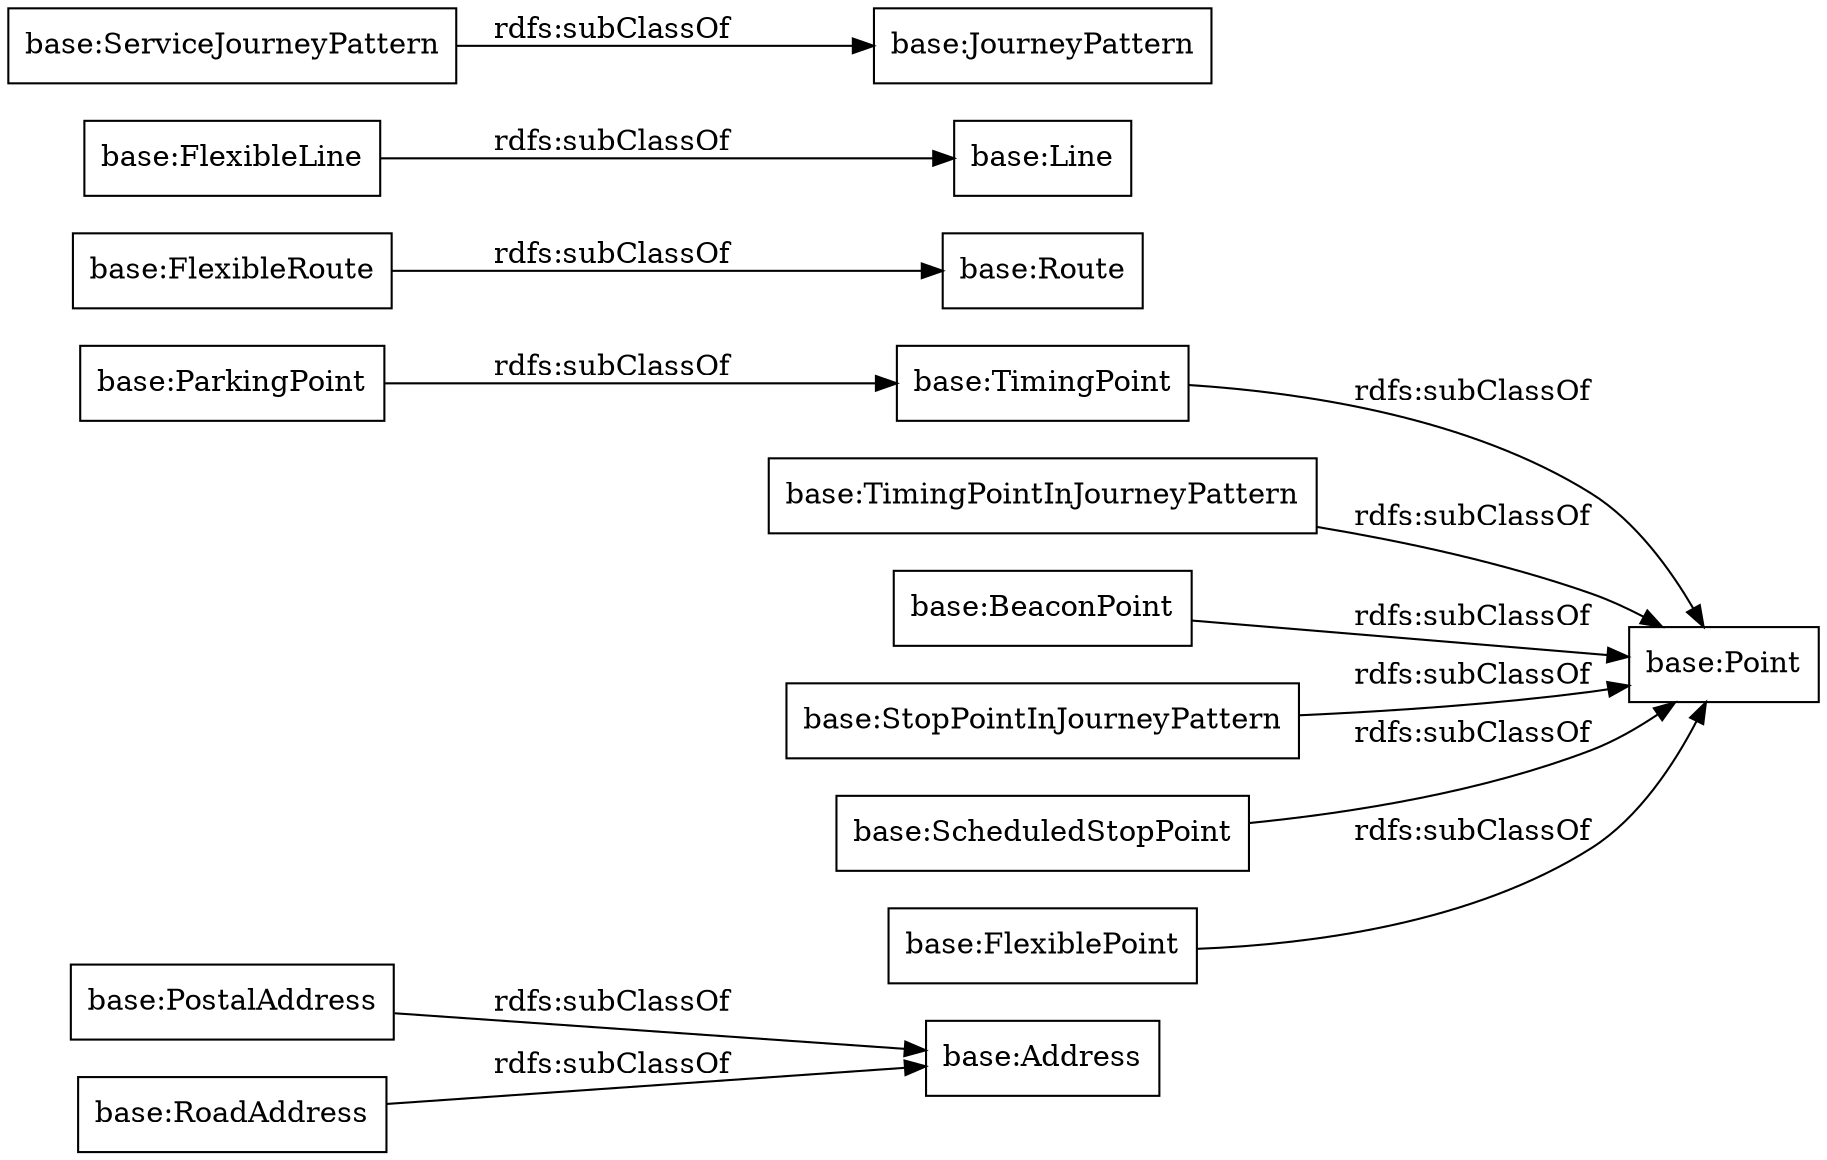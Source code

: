 digraph ar2dtool_diagram { 
rankdir=LR;
size="1000"
node [shape = rectangle, color="black"]; "base:PostalAddress" "base:Address" "base:ParkingPoint" "base:Point" "base:TimingPointInJourneyPattern" "base:BeaconPoint" "base:StopPointInJourneyPattern" "base:FlexibleRoute" "base:FlexibleLine" "base:TimingPoint" "base:JourneyPattern" "base:Route" "base:ServiceJourneyPattern" "base:ScheduledStopPoint" "base:FlexiblePoint" "base:Line" "base:RoadAddress" ; /*classes style*/
	"base:ScheduledStopPoint" -> "base:Point" [ label = "rdfs:subClassOf" ];
	"base:PostalAddress" -> "base:Address" [ label = "rdfs:subClassOf" ];
	"base:TimingPointInJourneyPattern" -> "base:Point" [ label = "rdfs:subClassOf" ];
	"base:FlexibleLine" -> "base:Line" [ label = "rdfs:subClassOf" ];
	"base:TimingPoint" -> "base:Point" [ label = "rdfs:subClassOf" ];
	"base:FlexibleRoute" -> "base:Route" [ label = "rdfs:subClassOf" ];
	"base:FlexiblePoint" -> "base:Point" [ label = "rdfs:subClassOf" ];
	"base:BeaconPoint" -> "base:Point" [ label = "rdfs:subClassOf" ];
	"base:ParkingPoint" -> "base:TimingPoint" [ label = "rdfs:subClassOf" ];
	"base:StopPointInJourneyPattern" -> "base:Point" [ label = "rdfs:subClassOf" ];
	"base:ServiceJourneyPattern" -> "base:JourneyPattern" [ label = "rdfs:subClassOf" ];
	"base:RoadAddress" -> "base:Address" [ label = "rdfs:subClassOf" ];

}
